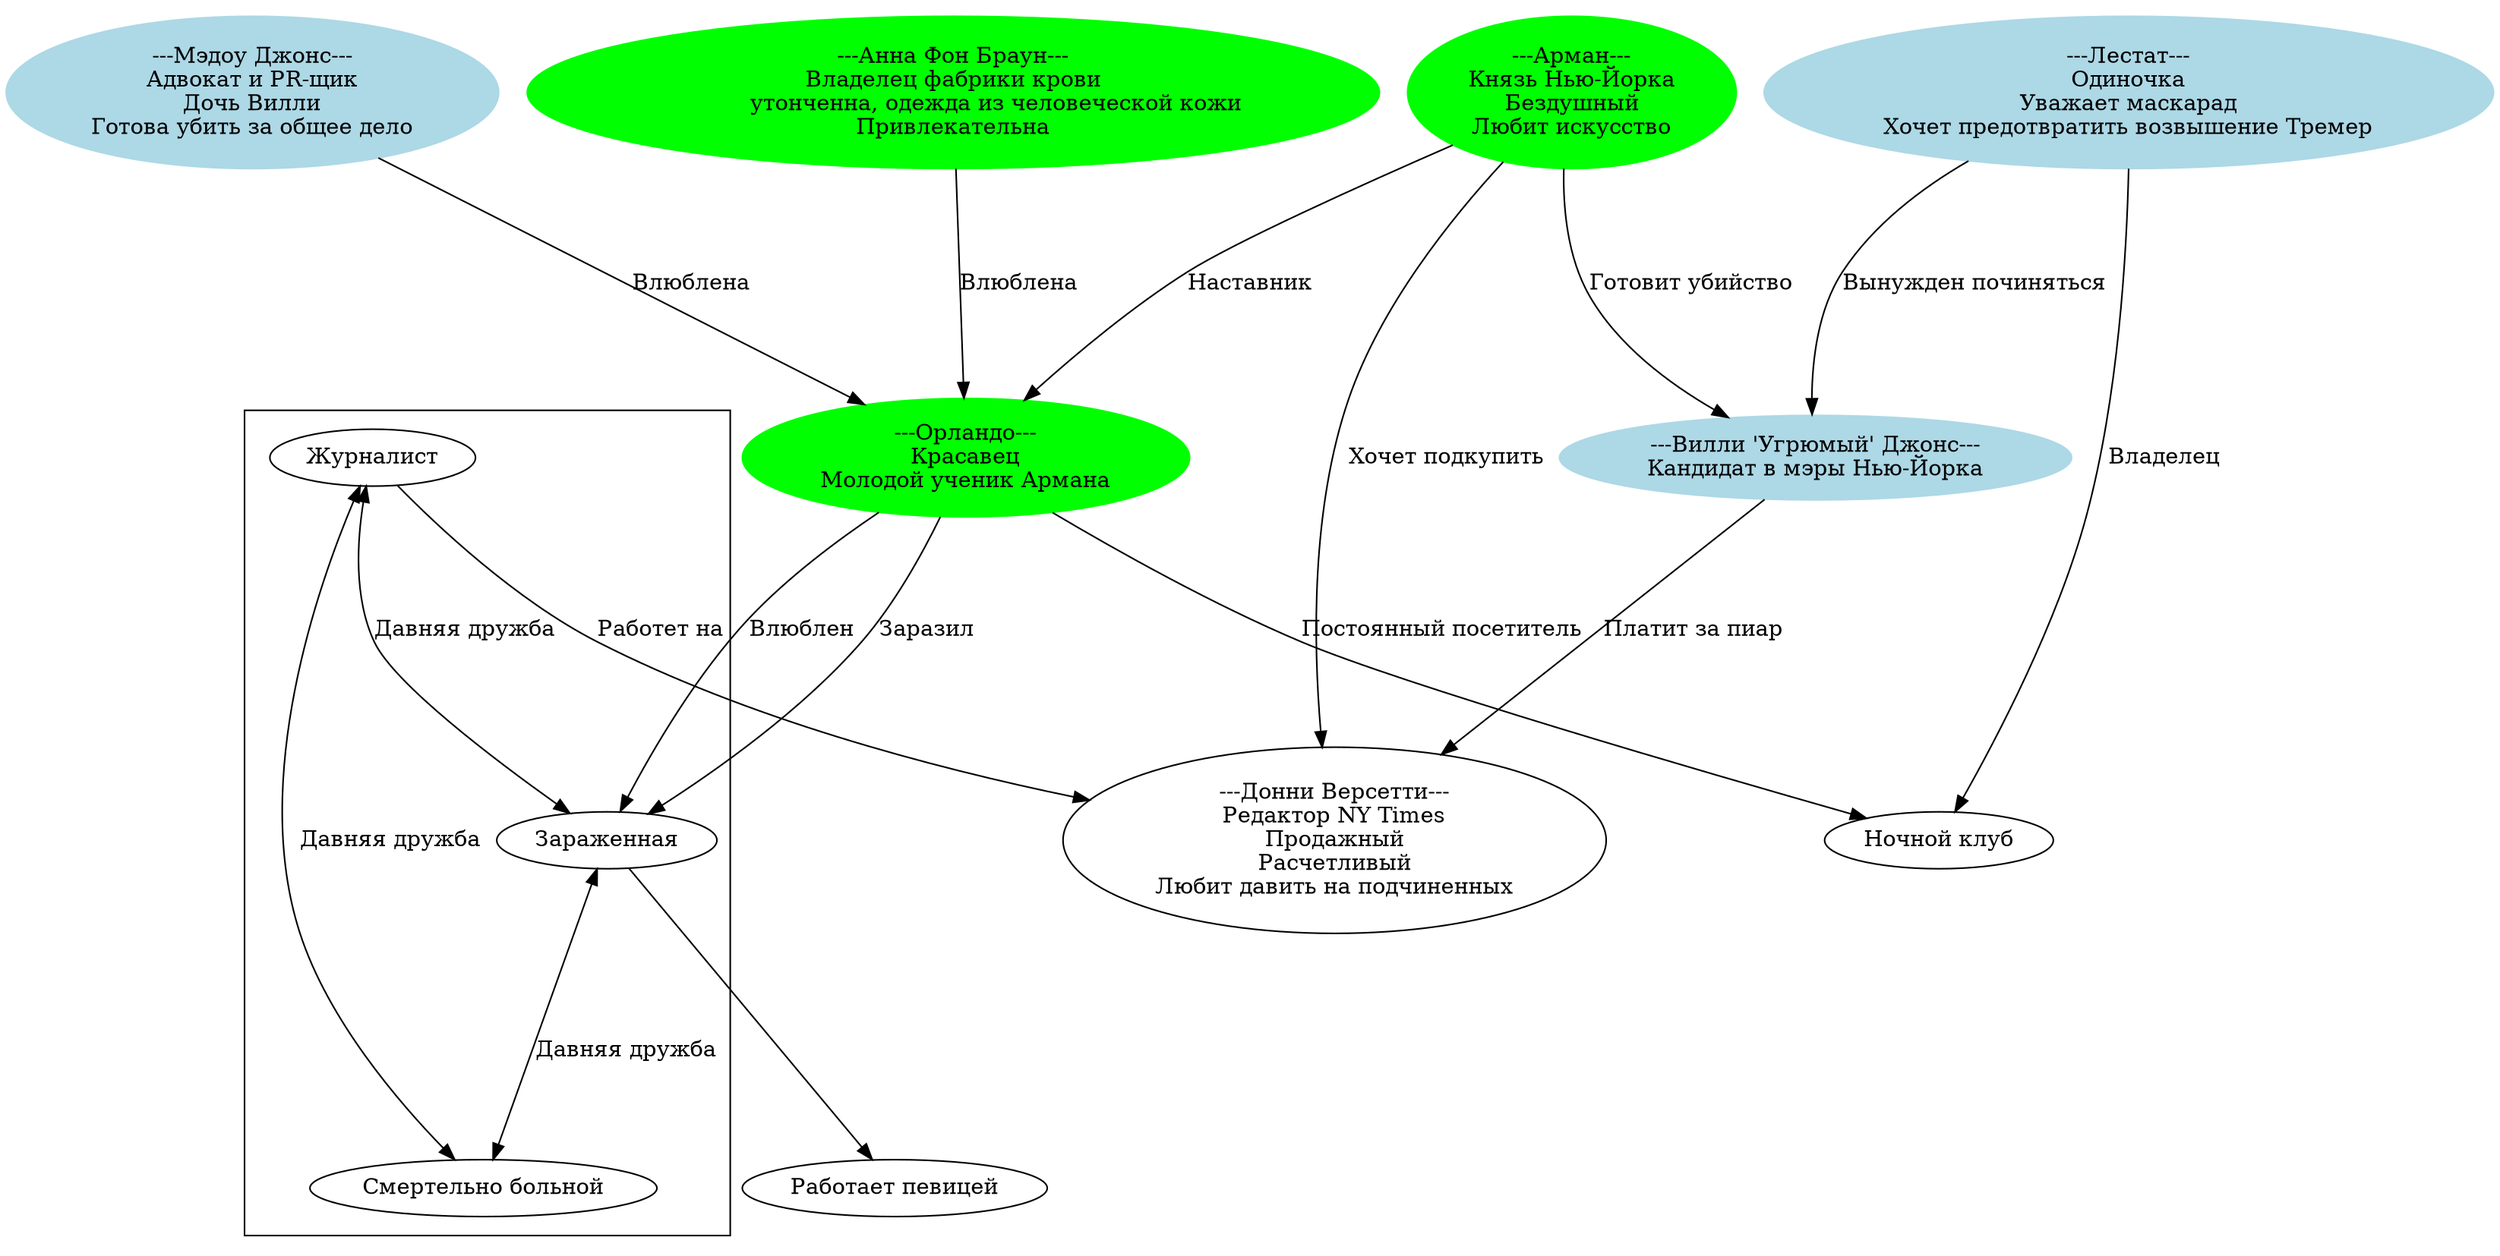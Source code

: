 digraph
{
    graph[
        len=1
        overlap=false
        splines=true
        ranksep="1.4"
        ratio="0.5"
    ]
    //Игроки
    "Журналист"
    "Зараженная" -> "Работает певицей"
    "Смертельно больной"

    //НПС
    //Тремеры - зеленые
    "Арман" [label=<---Арман---<br/>Князь Нью-Йорка<br/>Бездушный<br/>Любит искусство> color=green style=filled]
    "Анна Фон Браун" [label=<---Анна Фон Браун---<br/>Владелец фабрики крови<br/>
            утонченна, одежда из человеческой кожи<br/>Привлекательна> color=green style=filled]
    "Орландо" [label=<---Орландо---<br/>Красавец<br/>Молодой ученик Армана> color=green style=filled]
    //Вентру - синие
    "Вилли 'Угрюмый' Джонс" [label=<---Вилли 'Угрюмый' Джонс---<br/>Кандидат в мэры Нью-Йорка> color=lightblue style=filled]
    "Лестат" [label=<---Лестат---<br/>Одиночка<br/>Уважает маскарад<br/>Хочет предотвратить возвышение Тремер> color=lightblue style=filled]
    "Мэдоу Джонс" [label=<---Мэдоу Джонс---<br/>Адвокат и PR-щик<br/>Дочь Вилли<br/>Готова убить за общее дело> color=lightblue style=filled]

    "Донни Версетти" [label=<---Донни Версетти---<br/>Редактор NY Times<br/>Продажный<br/>Расчетливый<br/>Любит давить на подчиненных>]

    //Места

    "Ночной клуб"

    //Описываем отношения между НПС

    subgraph cluster_players
    {
        "Журналист" -> "Зараженная" [dir=both label="Давняя дружба"]
        "Зараженная" -> "Смертельно больной" [dir=both label="Давняя дружба"]
        "Смертельно больной" -> "Журналист" [dir=both label="Давняя дружба"]
    }

    "Журналист" -> "Донни Версетти" [label="Работет на"]

    "Арман" -> "Вилли 'Угрюмый' Джонс" [label="Готовит убийство"]
    "Арман" -> "Орландо" [label="Наставник"]

    "Мэдоу Джонс" -> "Орландо" [label="Влюблена"]

    "Орландо" -> "Зараженная" [label="Заразил"]
    "Орландо" -> "Зараженная" [label="Влюблен"]
    "Орландо" -> "Ночной клуб" [label="Постоянный посетитель"]

    "Лестат" -> "Ночной клуб" [label="Владелец"]
    "Лестат" -> "Вилли 'Угрюмый' Джонс" [label="Вынужден починяться"]

    "Вилли 'Угрюмый' Джонс" -> "Донни Версетти" [label="Платит за пиар"]
    "Арман" -> "Донни Версетти" [label="Хочет подкупить"]

    "Анна Фон Браун" -> "Орландо" [label="Влюблена"]
}
